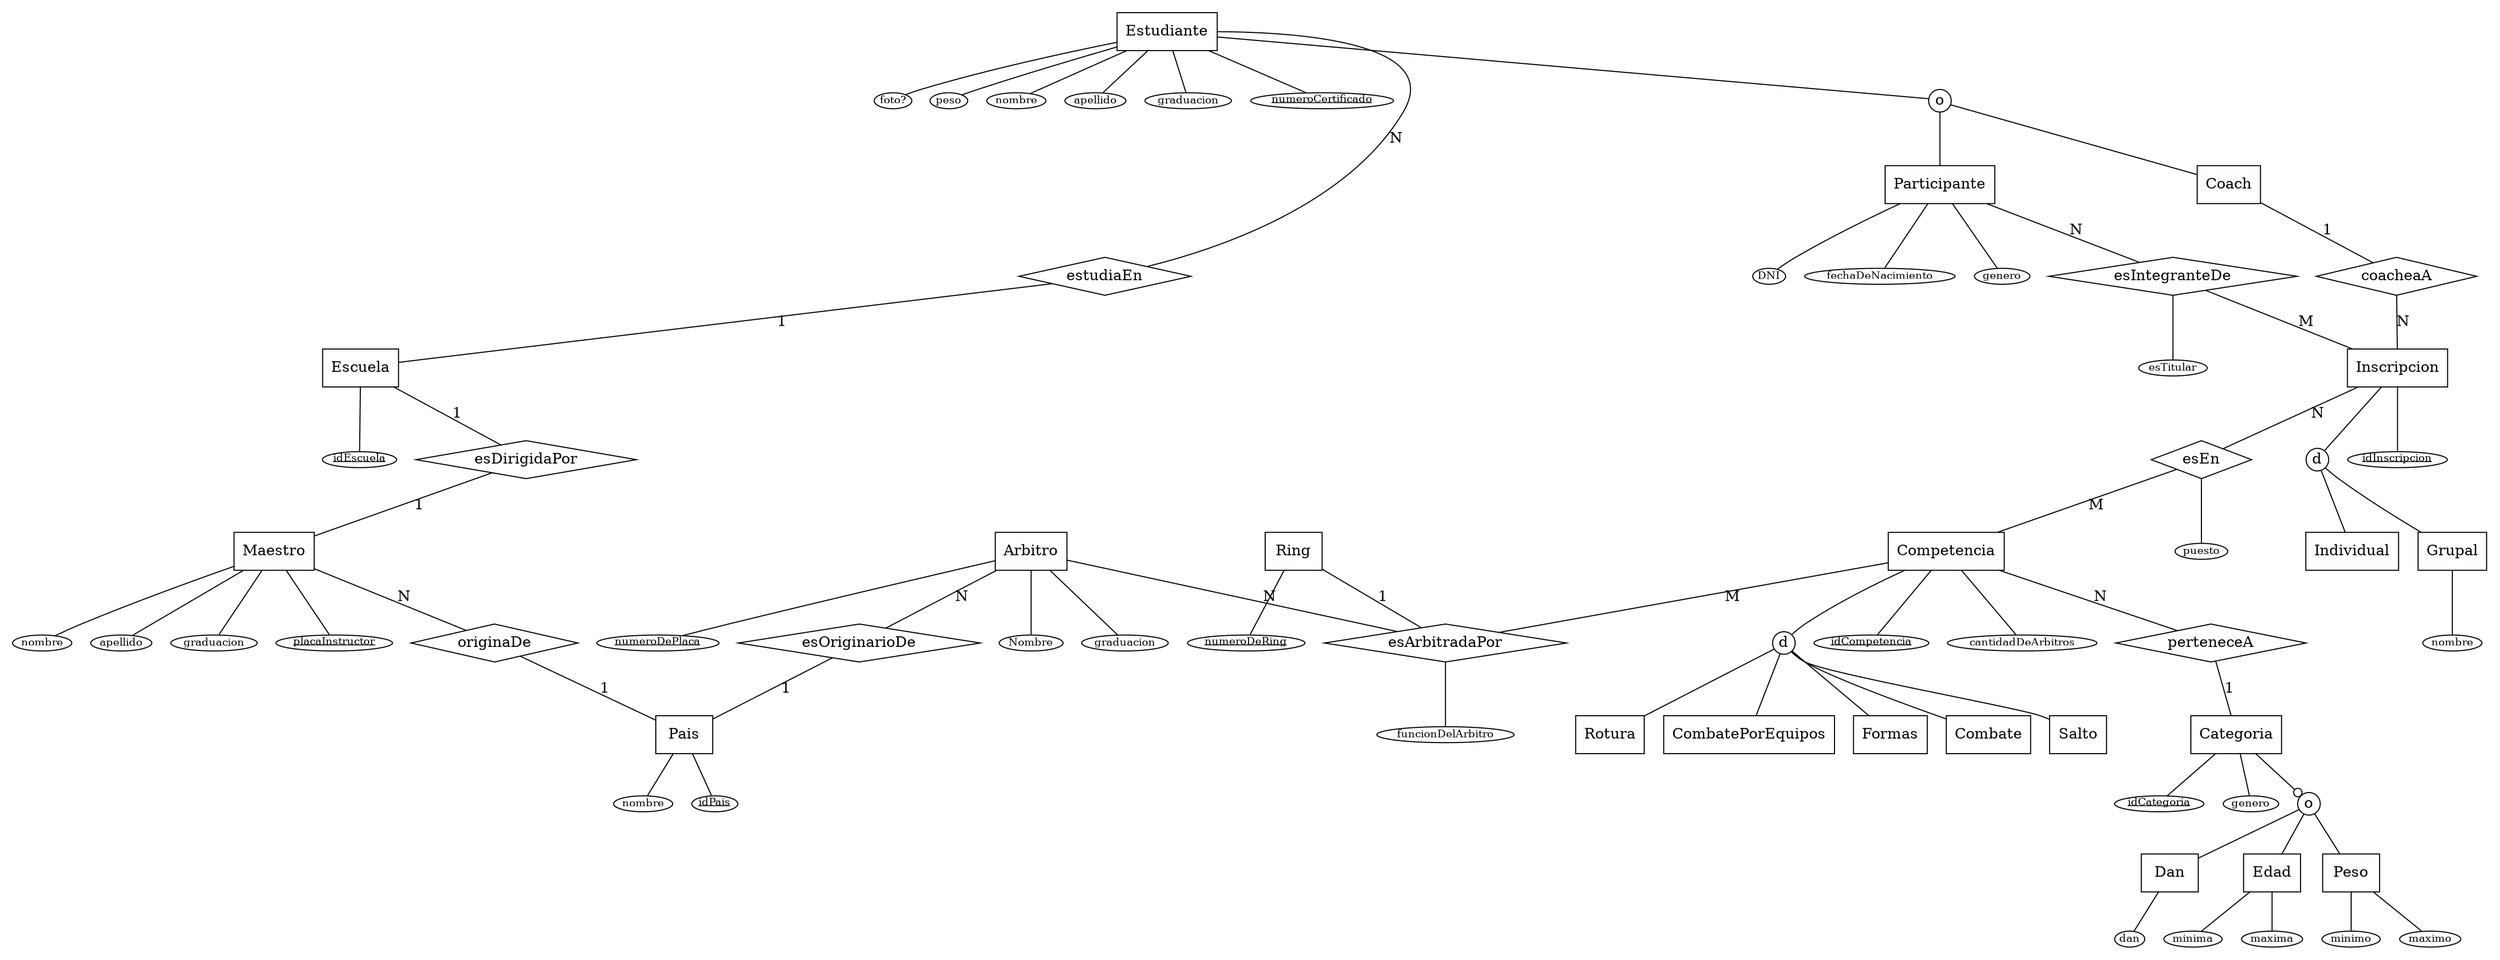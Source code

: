 digraph MER {
  overlap = false;
  splines = true;
  edge [arrowhead=none];

  // Entidades y relaciones.
  Estudiante [shape=box];
  estudiaEn [shape=diamond];
  Escuela [shape=box];
  esDirigidaPor [shape=diamond];
  Maestro [shape=box];
  oEstudiante [shape=circle,label=o,fixedsize=false,width=0,height=0,margin=0];
  Participante [shape=box];
  Coach [shape=box];

  Inscripcion [shape=box];
  esIntegranteDe [shape=diamond];
  coacheaA [shape=diamond];
  Individual [shape=box];
  Grupal [shape=box];
  esEn [shape=diamond];
  Competencia [shape=box];

  subgraph clusterDInscripcion {
    margin=0; style=invis;
    dInscripcion [shape=circle,label=d,fixedsize=false,width=0,height=0,margin=0];
    Individual [shape=box];
    Grupal [shape=box];
    Inscripcion -> dInscripcion;
    dInscripcion -> Individual;
    dInscripcion -> Grupal;

      node [fontsize=10,fixedsize=false,shape=ellipse,width=0,height=0,margin=0];
      edge [weight=100];
      aGrupalNombre [shape=ellipse, label=nombre];
      Grupal -> aGrupalNombre;

      aInscripcionId [shape=ellipse, label=<<u>idInscripcion</u>>];
      Inscripcion -> aInscripcionId;
  }

  perteneceA [shape=diamond];
  Categoria [shape=box];

  Pais [shape=box];
  originaDe [shape=diamond];
  esOriginarioDe [shape=diamond];

  Ring [shape=box];
  Arbitro [shape=box];
  esArbitradaPor [shape=diamond];

  // Conectores
  Estudiante -> estudiaEn [label=N];
  estudiaEn -> Escuela [label=1];
  Escuela -> esDirigidaPor [label=1];
  esDirigidaPor -> Maestro [label=1];
  Maestro -> originaDe [label=N];
  originaDe -> Pais [label=1];

  Estudiante -> oEstudiante;
  oEstudiante -> Participante;
  oEstudiante -> Coach;
  Participante -> esIntegranteDe [label=N];
  esIntegranteDe -> Inscripcion [label=M];
  Coach -> coacheaA [label=1];
  coacheaA -> Inscripcion [label=N];

  Inscripcion -> esEn [label=N];
  esEn -> Competencia [label=M];

  subgraph clusterDCompetencia {
    margin=0; style=invis;
    dCompetencia [shape=circle,label=d,fixedsize=false,width=0,height=0,margin=0];
    Formas [shape=box];
    Combate [shape=box];
    Salto [shape=box];
    Rotura [shape=box];
    CombatePorEquipos [shape=box];
    Competencia -> dCompetencia;
    dCompetencia -> Formas;
    dCompetencia -> Combate;
    dCompetencia -> Salto;
    dCompetencia -> Rotura;
    dCompetencia -> CombatePorEquipos;

      node [fontsize=10,fixedsize=false,shape=ellipse,width=0,height=0,margin=0];
      aCompetenciaId [shape=ellipse, label=<<u>idCompetencia</u>>];
      aCompetenciaCantArbitros [shape=ellipse, label=cantidadDeArbitros];
      Competencia -> aCompetenciaId;
      Competencia -> aCompetenciaCantArbitros;
  }

  Competencia -> perteneceA [label=N];
  perteneceA -> Categoria [label=1];

  subgraph clusterOCategoria {
    margin=0; style=invis;
    oCategoria [shape=circle,label=o,fixedsize=false,width=0,height=0,margin=0];
    Dan [shape=box];
    Edad [shape=box];
    Peso [shape=box];
    Categoria -> oCategoria [arrowhead=odot];
    oCategoria -> Dan;
    oCategoria -> Edad;
    oCategoria -> Peso;

      node [fontsize=10,fixedsize=false,shape=ellipse,width=0,height=0,margin=0];

      aCategoriaId [shape=ellipse, label=<<u>idCategoria</u>>];
      aCategoriaGenero [shape=ellipse, label=genero];
      Categoria -> aCategoriaId;
      Categoria -> aCategoriaGenero;

      aDanDan [shape=ellipse, label=dan];
      Dan -> aDanDan;

      aEdadMin [shape=ellipse, label=minima];
      aEdadMax[shape=ellipse, label=maxima];
      Edad -> aEdadMin;
      Edad -> aEdadMax;

      aPesoMin [shape=ellipse, label=minimo];
      aPesoMax[shape=ellipse, label=maximo];
      Peso -> aPesoMin;
      Peso -> aPesoMax;
  }

  subgraph clusterArbitraje {
    margin=0; style=invis;
    Competencia -> esArbitradaPor [label=M];
    Ring -> esArbitradaPor [label=1];
    Arbitro -> esArbitradaPor [label=N];
    Arbitro -> esOriginarioDe [label=N];
    esOriginarioDe -> Pais [label=1];

      node [fontsize=10,fixedsize=false,shape=ellipse,width=0,height=0,margin=0];
      aArbitroNombre [shape=ellipse, label=Nombre];
      aArbitroGraduacion [shape=ellipse, label=graduacion];
      aArbitroNroPlaca [shape=ellipse, label=<<u>numeroDePlaca</u>>];
      Arbitro -> aArbitroNombre;
      Arbitro -> aArbitroGraduacion;
      Arbitro -> aArbitroNroPlaca;

      aRingId [shape=ellipse, label=<<u>numeroDeRing</u>>];
      Ring -> aRingId;

      aEsArbitradaPorFuncion [shape=ellipse, label=funcionDelArbitro];
      esArbitradaPor -> aEsArbitradaPorFuncion;
  }

  // Atributos y conectores de conectores
  //   1. Poner de nombre clusterNombre.
  //   2. Agregar:
  //          margin=0; style=invis;
  //          node [fontsize=10,fixedsize=false,shape=ellipse,width=0,height=0,margin=0];
  //   TODO: ver como hacer para acortar los edges.
  subgraph clusterAtributosMaestro {
    margin=0; style=invis;
    node [fontsize=10,fixedsize=false,shape=ellipse,width=0,height=0,margin=0];
    aMaestroNombre [shape=ellipse, label=nombre];
    aMaestroApellido [shape=ellipse, label=apellido];
    aMaestroGraduacion [shape=ellipse, label=graduacion];
    aMaestroNumeroPlacaInstructor [shape=ellipse, label=<<u>placaInstructor</u>>];
    Maestro -> aMaestroNombre;
    Maestro -> aMaestroApellido;
    Maestro -> aMaestroGraduacion;
    Maestro -> aMaestroNumeroPlacaInstructor;
  }

  subgraph clusterAtributosEscuela {
    margin=0; style=invis;
    node [fontsize=10,fixedsize=false,shape=ellipse,width=0,height=0,margin=0];
    aIdEscuela [shape=ellipse, label=<<u>idEscuela</u>>];
    Escuela -> aIdEscuela;
  }

  subgraph clusterAtributosEstudiante {
    margin=0; style=invis;
    node [fontsize=10,fixedsize=false,shape=ellipse,width=0,height=0,margin=0];
    aEstudianteNombre [shape=ellipse, label=nombre];
    aEstudianteApellido [shape=ellipse, label=apellido];
    aEstudianteGraduacion [shape=ellipse, label=graduacion];
    aEstudianteCertificado [shape=ellipse, label=<<u>numeroCertificado</u>>];
    aEstudianteFoto [shape=ellipse, label="foto?"];
    aEstudiantePeso [shape=ellipse, label=peso];
    Estudiante -> aEstudianteNombre;
    Estudiante -> aEstudianteApellido;
    Estudiante -> aEstudianteGraduacion;
    Estudiante -> aEstudianteCertificado;
    Estudiante -> aEstudianteFoto;
    Estudiante -> aEstudiantePeso;
  }

  subgraph clusterAtributosParticipante {
    margin=0; style=invis;
    node [fontsize=10,fixedsize=false,shape=ellipse,width=0,height=0,margin=0];
    aParticipanteDNI [shape=ellipse, label=DNI];
    aParticipanteFechaDeNac [shape=ellipse, label=fechaDeNacimiento];
    aParticipanteGenero [shape=ellipse, label=genero];
    Participante -> aParticipanteDNI;
    Participante -> aParticipanteFechaDeNac;
    Participante -> aParticipanteGenero;
  }

  subgraph clusterAtributosEsIntegranteDe {
    margin=0; style=invis;
    node [fontsize=10,fixedsize=false,shape=ellipse,width=0,height=0,margin=0];
    aEsIntegranteDeEsTitular [shape=ellipse, label=esTitular];
    esIntegranteDe -> aEsIntegranteDeEsTitular;
  }

  subgraph clusterAtributosEsEn {
    margin=0; style=invis;
    node [fontsize=10,fixedsize=false,shape=ellipse,width=0,height=0,margin=0];
    aEsEnPuesto [shape=ellipse, label=puesto];
    esEn -> aEsEnPuesto;
  }

  subgraph clusterAtributosPais {
    margin=0; style=invis;
    node [fontsize=10,fixedsize=false,shape=ellipse,width=0,height=0,margin=0];
    aPaisId [shape=ellipse, label=<<u>idPais</u>>];
    aPaisNombre [shape=ellipse, label=nombre];
    Pais -> aPaisId;
    Pais -> aPaisNombre;
  }
}



